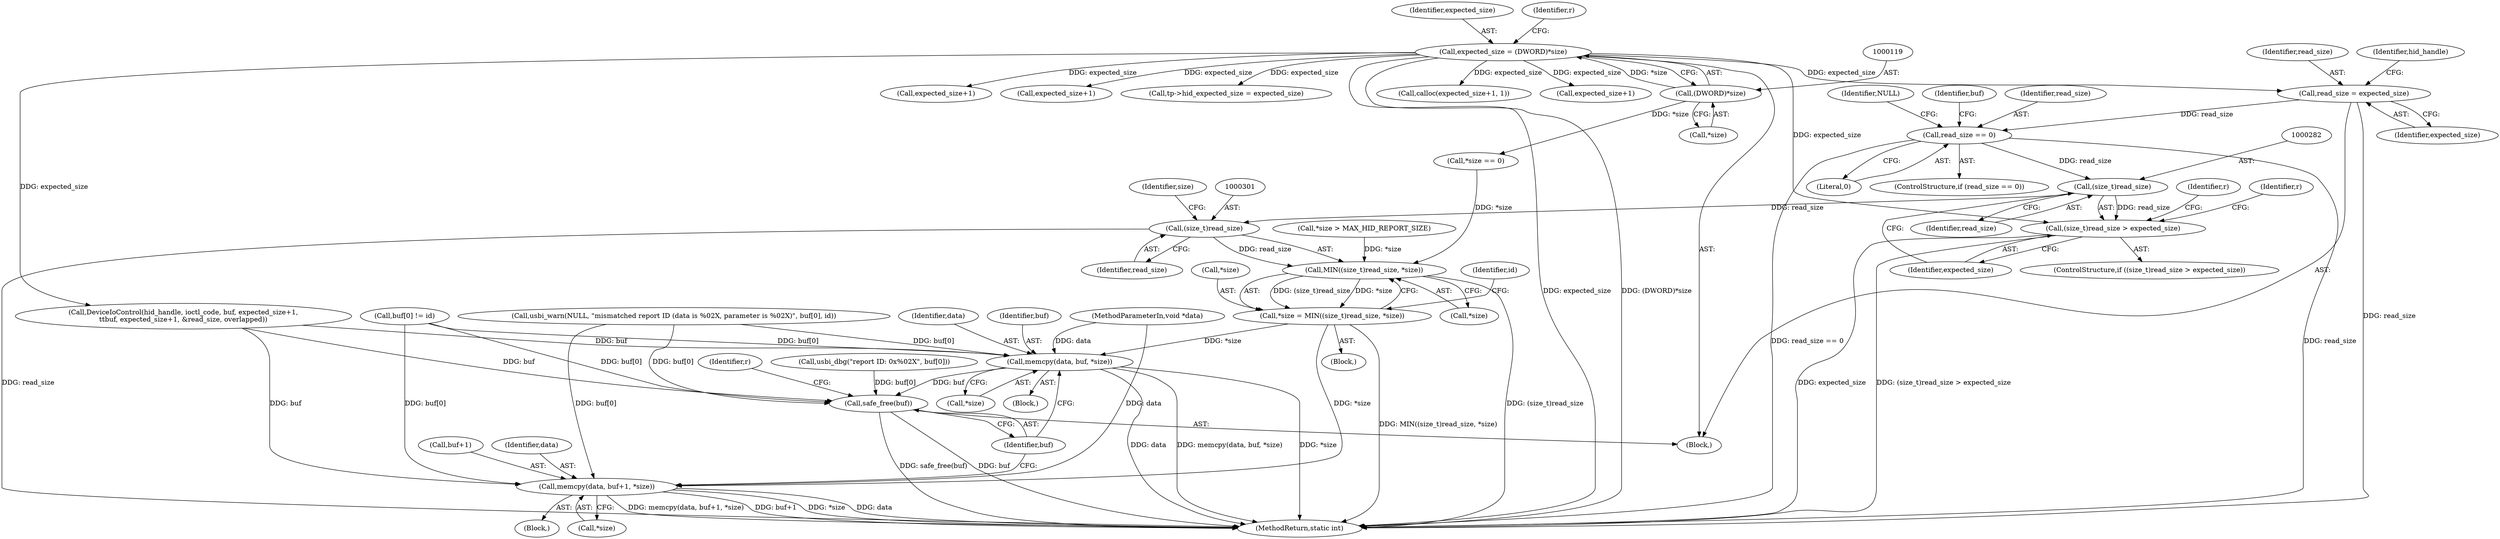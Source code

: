 digraph "1_Chrome_ac149a8d4371c0e01e0934fdd57b09e86f96b5b9_4@API" {
"1000204" [label="(Call,read_size = expected_size)"];
"1000116" [label="(Call,expected_size = (DWORD)*size)"];
"1000118" [label="(Call,(DWORD)*size)"];
"1000252" [label="(Call,read_size == 0)"];
"1000281" [label="(Call,(size_t)read_size)"];
"1000280" [label="(Call,(size_t)read_size > expected_size)"];
"1000300" [label="(Call,(size_t)read_size)"];
"1000299" [label="(Call,MIN((size_t)read_size, *size))"];
"1000296" [label="(Call,*size = MIN((size_t)read_size, *size))"];
"1000310" [label="(Call,memcpy(data, buf+1, *size))"];
"1000319" [label="(Call,memcpy(data, buf, *size))"];
"1000324" [label="(Call,safe_free(buf))"];
"1000325" [label="(Identifier,buf)"];
"1000137" [label="(Call,*size == 0)"];
"1000266" [label="(Call,buf[0] != id)"];
"1000213" [label="(Call,expected_size+1)"];
"1000217" [label="(Call,expected_size+1)"];
"1000268" [label="(Identifier,buf)"];
"1000279" [label="(ControlStructure,if ((size_t)read_size > expected_size))"];
"1000303" [label="(Call,*size)"];
"1000315" [label="(Call,*size)"];
"1000117" [label="(Identifier,expected_size)"];
"1000304" [label="(Identifier,size)"];
"1000312" [label="(Call,buf+1)"];
"1000283" [label="(Identifier,read_size)"];
"1000116" [label="(Call,expected_size = (DWORD)*size)"];
"1000204" [label="(Call,read_size = expected_size)"];
"1000252" [label="(Call,read_size == 0)"];
"1000309" [label="(Block,)"];
"1000272" [label="(Call,usbi_warn(NULL, \"mismatched report ID (data is %02X, parameter is %02X)\", buf[0], id))"];
"1000311" [label="(Identifier,data)"];
"1000322" [label="(Call,*size)"];
"1000199" [label="(Call,tp->hid_expected_size = expected_size)"];
"1000120" [label="(Call,*size)"];
"1000297" [label="(Call,*size)"];
"1000111" [label="(Block,)"];
"1000296" [label="(Call,*size = MIN((size_t)read_size, *size))"];
"1000307" [label="(Identifier,id)"];
"1000209" [label="(Call,DeviceIoControl(hid_handle, ioctl_code, buf, expected_size+1,\n\t\tbuf, expected_size+1, &read_size, overlapped))"];
"1000124" [label="(Identifier,r)"];
"1000281" [label="(Call,(size_t)read_size)"];
"1000287" [label="(Identifier,r)"];
"1000318" [label="(Block,)"];
"1000310" [label="(Call,memcpy(data, buf+1, *size))"];
"1000320" [label="(Identifier,data)"];
"1000327" [label="(Identifier,r)"];
"1000302" [label="(Identifier,read_size)"];
"1000175" [label="(Call,calloc(expected_size+1, 1))"];
"1000194" [label="(Call,usbi_dbg(\"report ID: 0x%02X\", buf[0]))"];
"1000176" [label="(Call,expected_size+1)"];
"1000118" [label="(Call,(DWORD)*size)"];
"1000251" [label="(ControlStructure,if (read_size == 0))"];
"1000328" [label="(MethodReturn,static int)"];
"1000205" [label="(Identifier,read_size)"];
"1000264" [label="(Block,)"];
"1000253" [label="(Identifier,read_size)"];
"1000141" [label="(Call,*size > MAX_HID_REPORT_SIZE)"];
"1000280" [label="(Call,(size_t)read_size > expected_size)"];
"1000257" [label="(Identifier,NULL)"];
"1000210" [label="(Identifier,hid_handle)"];
"1000319" [label="(Call,memcpy(data, buf, *size))"];
"1000254" [label="(Literal,0)"];
"1000300" [label="(Call,(size_t)read_size)"];
"1000299" [label="(Call,MIN((size_t)read_size, *size))"];
"1000294" [label="(Identifier,r)"];
"1000321" [label="(Identifier,buf)"];
"1000324" [label="(Call,safe_free(buf))"];
"1000284" [label="(Identifier,expected_size)"];
"1000206" [label="(Identifier,expected_size)"];
"1000106" [label="(MethodParameterIn,void *data)"];
"1000204" -> "1000111"  [label="AST: "];
"1000204" -> "1000206"  [label="CFG: "];
"1000205" -> "1000204"  [label="AST: "];
"1000206" -> "1000204"  [label="AST: "];
"1000210" -> "1000204"  [label="CFG: "];
"1000204" -> "1000328"  [label="DDG: read_size"];
"1000116" -> "1000204"  [label="DDG: expected_size"];
"1000204" -> "1000252"  [label="DDG: read_size"];
"1000116" -> "1000111"  [label="AST: "];
"1000116" -> "1000118"  [label="CFG: "];
"1000117" -> "1000116"  [label="AST: "];
"1000118" -> "1000116"  [label="AST: "];
"1000124" -> "1000116"  [label="CFG: "];
"1000116" -> "1000328"  [label="DDG: expected_size"];
"1000116" -> "1000328"  [label="DDG: (DWORD)*size"];
"1000118" -> "1000116"  [label="DDG: *size"];
"1000116" -> "1000175"  [label="DDG: expected_size"];
"1000116" -> "1000176"  [label="DDG: expected_size"];
"1000116" -> "1000199"  [label="DDG: expected_size"];
"1000116" -> "1000209"  [label="DDG: expected_size"];
"1000116" -> "1000213"  [label="DDG: expected_size"];
"1000116" -> "1000217"  [label="DDG: expected_size"];
"1000116" -> "1000280"  [label="DDG: expected_size"];
"1000118" -> "1000120"  [label="CFG: "];
"1000119" -> "1000118"  [label="AST: "];
"1000120" -> "1000118"  [label="AST: "];
"1000118" -> "1000137"  [label="DDG: *size"];
"1000252" -> "1000251"  [label="AST: "];
"1000252" -> "1000254"  [label="CFG: "];
"1000253" -> "1000252"  [label="AST: "];
"1000254" -> "1000252"  [label="AST: "];
"1000257" -> "1000252"  [label="CFG: "];
"1000268" -> "1000252"  [label="CFG: "];
"1000252" -> "1000328"  [label="DDG: read_size"];
"1000252" -> "1000328"  [label="DDG: read_size == 0"];
"1000252" -> "1000281"  [label="DDG: read_size"];
"1000281" -> "1000280"  [label="AST: "];
"1000281" -> "1000283"  [label="CFG: "];
"1000282" -> "1000281"  [label="AST: "];
"1000283" -> "1000281"  [label="AST: "];
"1000284" -> "1000281"  [label="CFG: "];
"1000281" -> "1000280"  [label="DDG: read_size"];
"1000281" -> "1000300"  [label="DDG: read_size"];
"1000280" -> "1000279"  [label="AST: "];
"1000280" -> "1000284"  [label="CFG: "];
"1000284" -> "1000280"  [label="AST: "];
"1000287" -> "1000280"  [label="CFG: "];
"1000294" -> "1000280"  [label="CFG: "];
"1000280" -> "1000328"  [label="DDG: expected_size"];
"1000280" -> "1000328"  [label="DDG: (size_t)read_size > expected_size"];
"1000300" -> "1000299"  [label="AST: "];
"1000300" -> "1000302"  [label="CFG: "];
"1000301" -> "1000300"  [label="AST: "];
"1000302" -> "1000300"  [label="AST: "];
"1000304" -> "1000300"  [label="CFG: "];
"1000300" -> "1000328"  [label="DDG: read_size"];
"1000300" -> "1000299"  [label="DDG: read_size"];
"1000299" -> "1000296"  [label="AST: "];
"1000299" -> "1000303"  [label="CFG: "];
"1000303" -> "1000299"  [label="AST: "];
"1000296" -> "1000299"  [label="CFG: "];
"1000299" -> "1000328"  [label="DDG: (size_t)read_size"];
"1000299" -> "1000296"  [label="DDG: (size_t)read_size"];
"1000299" -> "1000296"  [label="DDG: *size"];
"1000141" -> "1000299"  [label="DDG: *size"];
"1000137" -> "1000299"  [label="DDG: *size"];
"1000296" -> "1000264"  [label="AST: "];
"1000297" -> "1000296"  [label="AST: "];
"1000307" -> "1000296"  [label="CFG: "];
"1000296" -> "1000328"  [label="DDG: MIN((size_t)read_size, *size)"];
"1000296" -> "1000310"  [label="DDG: *size"];
"1000296" -> "1000319"  [label="DDG: *size"];
"1000310" -> "1000309"  [label="AST: "];
"1000310" -> "1000315"  [label="CFG: "];
"1000311" -> "1000310"  [label="AST: "];
"1000312" -> "1000310"  [label="AST: "];
"1000315" -> "1000310"  [label="AST: "];
"1000325" -> "1000310"  [label="CFG: "];
"1000310" -> "1000328"  [label="DDG: memcpy(data, buf+1, *size)"];
"1000310" -> "1000328"  [label="DDG: buf+1"];
"1000310" -> "1000328"  [label="DDG: *size"];
"1000310" -> "1000328"  [label="DDG: data"];
"1000106" -> "1000310"  [label="DDG: data"];
"1000272" -> "1000310"  [label="DDG: buf[0]"];
"1000209" -> "1000310"  [label="DDG: buf"];
"1000266" -> "1000310"  [label="DDG: buf[0]"];
"1000319" -> "1000318"  [label="AST: "];
"1000319" -> "1000322"  [label="CFG: "];
"1000320" -> "1000319"  [label="AST: "];
"1000321" -> "1000319"  [label="AST: "];
"1000322" -> "1000319"  [label="AST: "];
"1000325" -> "1000319"  [label="CFG: "];
"1000319" -> "1000328"  [label="DDG: memcpy(data, buf, *size)"];
"1000319" -> "1000328"  [label="DDG: *size"];
"1000319" -> "1000328"  [label="DDG: data"];
"1000106" -> "1000319"  [label="DDG: data"];
"1000272" -> "1000319"  [label="DDG: buf[0]"];
"1000209" -> "1000319"  [label="DDG: buf"];
"1000266" -> "1000319"  [label="DDG: buf[0]"];
"1000319" -> "1000324"  [label="DDG: buf"];
"1000324" -> "1000111"  [label="AST: "];
"1000324" -> "1000325"  [label="CFG: "];
"1000325" -> "1000324"  [label="AST: "];
"1000327" -> "1000324"  [label="CFG: "];
"1000324" -> "1000328"  [label="DDG: safe_free(buf)"];
"1000324" -> "1000328"  [label="DDG: buf"];
"1000272" -> "1000324"  [label="DDG: buf[0]"];
"1000209" -> "1000324"  [label="DDG: buf"];
"1000266" -> "1000324"  [label="DDG: buf[0]"];
"1000194" -> "1000324"  [label="DDG: buf[0]"];
}
